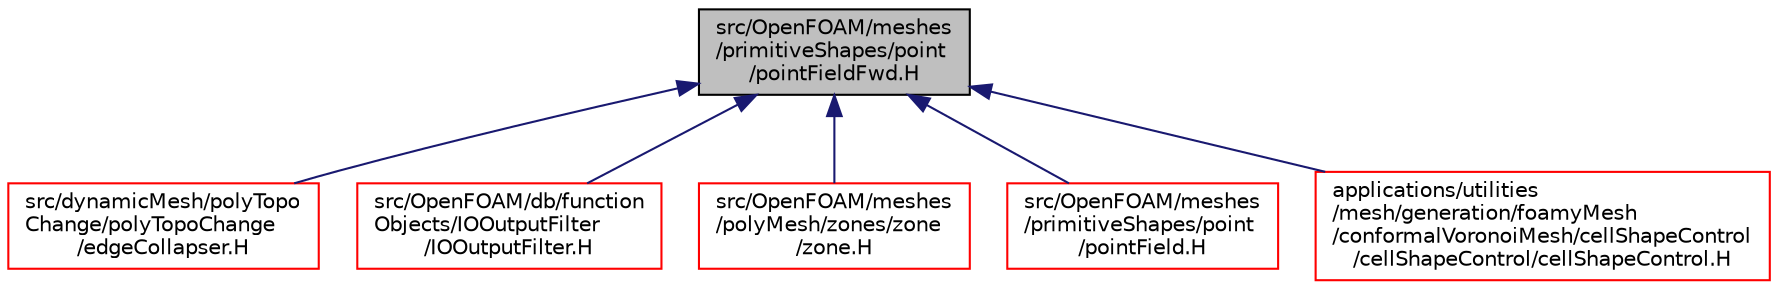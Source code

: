digraph "src/OpenFOAM/meshes/primitiveShapes/point/pointFieldFwd.H"
{
  bgcolor="transparent";
  edge [fontname="Helvetica",fontsize="10",labelfontname="Helvetica",labelfontsize="10"];
  node [fontname="Helvetica",fontsize="10",shape=record];
  Node1 [label="src/OpenFOAM/meshes\l/primitiveShapes/point\l/pointFieldFwd.H",height=0.2,width=0.4,color="black", fillcolor="grey75", style="filled", fontcolor="black"];
  Node1 -> Node2 [dir="back",color="midnightblue",fontsize="10",style="solid",fontname="Helvetica"];
  Node2 [label="src/dynamicMesh/polyTopo\lChange/polyTopoChange\l/edgeCollapser.H",height=0.2,width=0.4,color="red",URL="$a05005.html"];
  Node1 -> Node3 [dir="back",color="midnightblue",fontsize="10",style="solid",fontname="Helvetica"];
  Node3 [label="src/OpenFOAM/db/function\lObjects/IOOutputFilter\l/IOOutputFilter.H",height=0.2,width=0.4,color="red",URL="$a08043.html"];
  Node1 -> Node4 [dir="back",color="midnightblue",fontsize="10",style="solid",fontname="Helvetica"];
  Node4 [label="src/OpenFOAM/meshes\l/polyMesh/zones/zone\l/zone.H",height=0.2,width=0.4,color="red",URL="$a09016.html"];
  Node1 -> Node5 [dir="back",color="midnightblue",fontsize="10",style="solid",fontname="Helvetica"];
  Node5 [label="src/OpenFOAM/meshes\l/primitiveShapes/point\l/pointField.H",height=0.2,width=0.4,color="red",URL="$a09098.html"];
  Node1 -> Node6 [dir="back",color="midnightblue",fontsize="10",style="solid",fontname="Helvetica"];
  Node6 [label="applications/utilities\l/mesh/generation/foamyMesh\l/conformalVoronoiMesh/cellShapeControl\l/cellShapeControl/cellShapeControl.H",height=0.2,width=0.4,color="red",URL="$a04130.html"];
}
